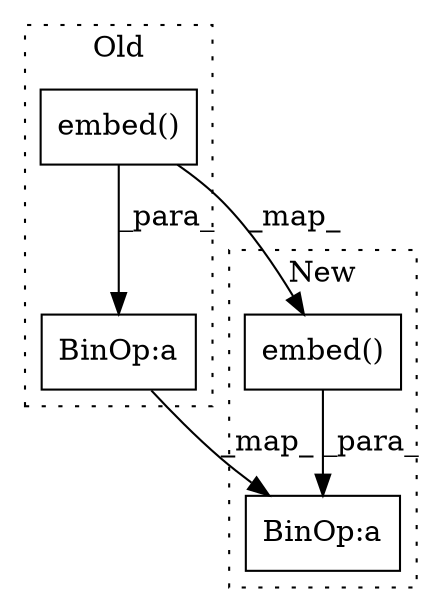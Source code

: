 digraph G {
subgraph cluster0 {
1 [label="embed()" a="75" s="1990,2004" l="11,1" shape="box"];
3 [label="BinOp:a" a="82" s="2005" l="1" shape="box"];
label = "Old";
style="dotted";
}
subgraph cluster1 {
2 [label="embed()" a="75" s="2032,2046" l="11,1" shape="box"];
4 [label="BinOp:a" a="82" s="2047" l="1" shape="box"];
label = "New";
style="dotted";
}
1 -> 3 [label="_para_"];
1 -> 2 [label="_map_"];
2 -> 4 [label="_para_"];
3 -> 4 [label="_map_"];
}